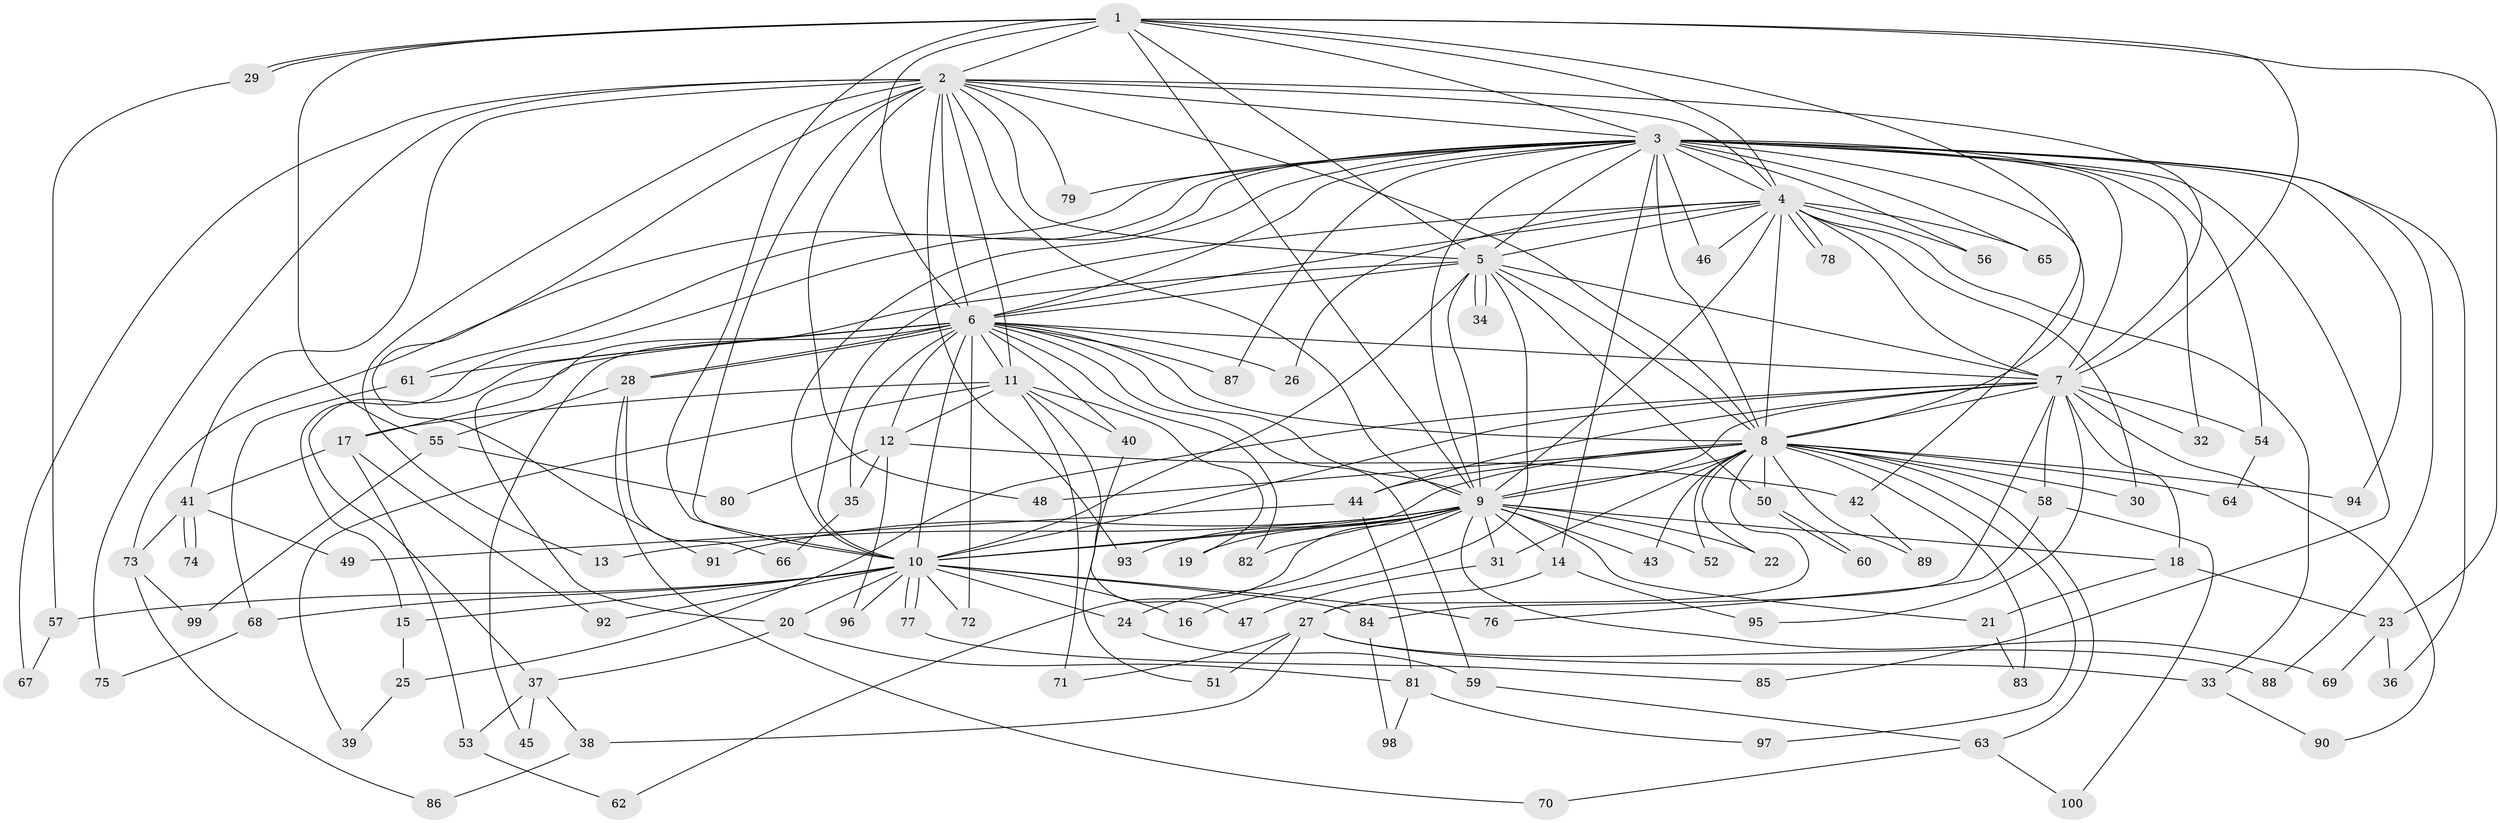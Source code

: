 // Generated by graph-tools (version 1.1) at 2025/11/02/21/25 10:11:08]
// undirected, 100 vertices, 225 edges
graph export_dot {
graph [start="1"]
  node [color=gray90,style=filled];
  1;
  2;
  3;
  4;
  5;
  6;
  7;
  8;
  9;
  10;
  11;
  12;
  13;
  14;
  15;
  16;
  17;
  18;
  19;
  20;
  21;
  22;
  23;
  24;
  25;
  26;
  27;
  28;
  29;
  30;
  31;
  32;
  33;
  34;
  35;
  36;
  37;
  38;
  39;
  40;
  41;
  42;
  43;
  44;
  45;
  46;
  47;
  48;
  49;
  50;
  51;
  52;
  53;
  54;
  55;
  56;
  57;
  58;
  59;
  60;
  61;
  62;
  63;
  64;
  65;
  66;
  67;
  68;
  69;
  70;
  71;
  72;
  73;
  74;
  75;
  76;
  77;
  78;
  79;
  80;
  81;
  82;
  83;
  84;
  85;
  86;
  87;
  88;
  89;
  90;
  91;
  92;
  93;
  94;
  95;
  96;
  97;
  98;
  99;
  100;
  1 -- 2;
  1 -- 3;
  1 -- 4;
  1 -- 5;
  1 -- 6;
  1 -- 7;
  1 -- 8;
  1 -- 9;
  1 -- 10;
  1 -- 23;
  1 -- 29;
  1 -- 29;
  1 -- 55;
  2 -- 3;
  2 -- 4;
  2 -- 5;
  2 -- 6;
  2 -- 7;
  2 -- 8;
  2 -- 9;
  2 -- 10;
  2 -- 11;
  2 -- 13;
  2 -- 41;
  2 -- 48;
  2 -- 67;
  2 -- 75;
  2 -- 79;
  2 -- 91;
  2 -- 93;
  3 -- 4;
  3 -- 5;
  3 -- 6;
  3 -- 7;
  3 -- 8;
  3 -- 9;
  3 -- 10;
  3 -- 14;
  3 -- 15;
  3 -- 32;
  3 -- 36;
  3 -- 42;
  3 -- 46;
  3 -- 54;
  3 -- 56;
  3 -- 61;
  3 -- 65;
  3 -- 73;
  3 -- 79;
  3 -- 85;
  3 -- 87;
  3 -- 88;
  3 -- 94;
  4 -- 5;
  4 -- 6;
  4 -- 7;
  4 -- 8;
  4 -- 9;
  4 -- 10;
  4 -- 26;
  4 -- 30;
  4 -- 33;
  4 -- 46;
  4 -- 56;
  4 -- 65;
  4 -- 78;
  4 -- 78;
  5 -- 6;
  5 -- 7;
  5 -- 8;
  5 -- 9;
  5 -- 10;
  5 -- 16;
  5 -- 20;
  5 -- 34;
  5 -- 34;
  5 -- 50;
  6 -- 7;
  6 -- 8;
  6 -- 9;
  6 -- 10;
  6 -- 11;
  6 -- 12;
  6 -- 17;
  6 -- 26;
  6 -- 28;
  6 -- 28;
  6 -- 35;
  6 -- 37;
  6 -- 40;
  6 -- 45;
  6 -- 59;
  6 -- 61;
  6 -- 72;
  6 -- 82;
  6 -- 87;
  7 -- 8;
  7 -- 9;
  7 -- 10;
  7 -- 18;
  7 -- 25;
  7 -- 32;
  7 -- 44;
  7 -- 54;
  7 -- 58;
  7 -- 84;
  7 -- 90;
  7 -- 95;
  8 -- 9;
  8 -- 10;
  8 -- 22;
  8 -- 27;
  8 -- 30;
  8 -- 31;
  8 -- 43;
  8 -- 44;
  8 -- 48;
  8 -- 50;
  8 -- 52;
  8 -- 58;
  8 -- 63;
  8 -- 64;
  8 -- 83;
  8 -- 89;
  8 -- 94;
  8 -- 97;
  9 -- 10;
  9 -- 13;
  9 -- 14;
  9 -- 18;
  9 -- 19;
  9 -- 21;
  9 -- 22;
  9 -- 24;
  9 -- 31;
  9 -- 43;
  9 -- 52;
  9 -- 62;
  9 -- 69;
  9 -- 82;
  9 -- 91;
  9 -- 93;
  10 -- 15;
  10 -- 16;
  10 -- 20;
  10 -- 24;
  10 -- 57;
  10 -- 68;
  10 -- 72;
  10 -- 76;
  10 -- 77;
  10 -- 77;
  10 -- 84;
  10 -- 92;
  10 -- 96;
  11 -- 12;
  11 -- 17;
  11 -- 19;
  11 -- 39;
  11 -- 40;
  11 -- 47;
  11 -- 71;
  12 -- 35;
  12 -- 42;
  12 -- 80;
  12 -- 96;
  14 -- 27;
  14 -- 95;
  15 -- 25;
  17 -- 41;
  17 -- 53;
  17 -- 92;
  18 -- 21;
  18 -- 23;
  20 -- 37;
  20 -- 81;
  21 -- 83;
  23 -- 36;
  23 -- 69;
  24 -- 59;
  25 -- 39;
  27 -- 33;
  27 -- 38;
  27 -- 51;
  27 -- 71;
  27 -- 88;
  28 -- 55;
  28 -- 66;
  28 -- 70;
  29 -- 57;
  31 -- 47;
  33 -- 90;
  35 -- 66;
  37 -- 38;
  37 -- 45;
  37 -- 53;
  38 -- 86;
  40 -- 51;
  41 -- 49;
  41 -- 73;
  41 -- 74;
  41 -- 74;
  42 -- 89;
  44 -- 49;
  44 -- 81;
  50 -- 60;
  50 -- 60;
  53 -- 62;
  54 -- 64;
  55 -- 80;
  55 -- 99;
  57 -- 67;
  58 -- 76;
  58 -- 100;
  59 -- 63;
  61 -- 68;
  63 -- 70;
  63 -- 100;
  68 -- 75;
  73 -- 86;
  73 -- 99;
  77 -- 85;
  81 -- 97;
  81 -- 98;
  84 -- 98;
}
